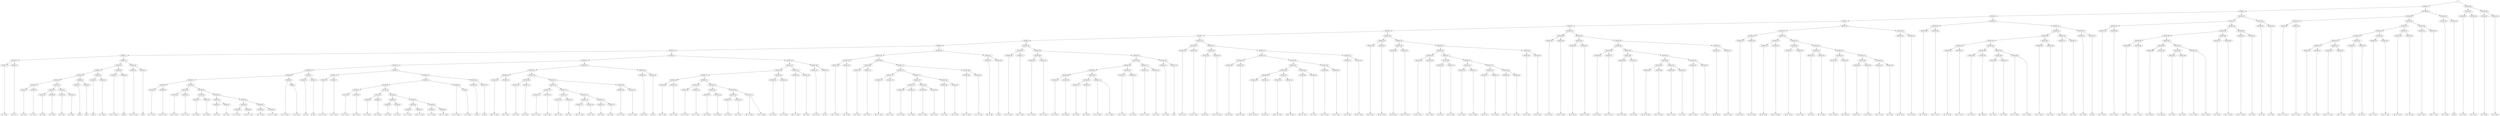 digraph sample{
"S" -> "C85289_1";
"C85289_1" -> "C85289_2";
"C85289_2" -> "C85289_3";
"C85289_3" -> "C85289_4";
"C85289_4" -> "C85289_5";
"C85289_5" -> "C85289_6";
"C85289_6" -> "C85289_7";
"C85289_7" -> "C85289_8";
"C85289_8" -> "C85289_9";
"C85289_9" -> "C85289_10";
"C85289_10" -> "C85289_11";
"C85289_11" -> "C85289_12";
"C85289_12" -> "C85289_13";
"C85289_13" -> "[F  G  A]_1";
"C85289_12" -> "C85289_14";
"C85289_14" -> "[D  E  F]_1";
"C85289_11" -> "C85289_15";
"C85289_15" -> "C85289_16";
"C85289_16" -> "C85289_17";
"C85289_17" -> "C85289_18";
"C85289_18" -> "C85289_19";
"C85289_19" -> "C85289_20";
"C85289_20" -> "C85289_21";
"C85289_21" -> "[D  E  F]_2";
"C85289_20" -> "C85289_22";
"C85289_22" -> "[F  G  A]_2";
"C85289_19" -> "C85289_23";
"C85289_23" -> "C85289_24";
"C85289_24" -> "C85289_25";
"C85289_25" -> "[D  E  F]_3";
"C85289_24" -> "C85289_26";
"C85289_26" -> "[F  G  A]_3";
"C85289_23" -> "C85289_27";
"C85289_27" -> "C85289_28";
"C85289_28" -> "[D  E  F]_4";
"C85289_27" -> "C85289_29";
"C85289_29" -> "[F  G  A]_4";
"C85289_18" -> "C85289_30";
"C85289_30" -> "C85289_31";
"C85289_31" -> "[rest]_1";
"C85289_30" -> "C85289_32";
"C85289_32" -> "[D]_1";
"C85289_17" -> "C85289_33";
"C85289_33" -> "C85289_34";
"C85289_34" -> "[rest]_2";
"C85289_33" -> "C85289_35";
"C85289_35" -> "[D  F  Ais]_1";
"C85289_16" -> "C85289_36";
"C85289_36" -> "C85289_37";
"C85289_37" -> "[D  E  G  Ais]_1";
"C85289_36" -> "C85289_38";
"C85289_38" -> "[rest]_3";
"C85289_15" -> "C85289_39";
"C85289_39" -> "C85289_40";
"C85289_40" -> "[Cis  E  G  A]_1";
"C85289_39" -> "C85289_41";
"C85289_41" -> "[A]_1";
"C85289_10" -> "C85289_42";
"C85289_42" -> "C85289_43";
"C85289_43" -> "C85289_44";
"C85289_44" -> "C85289_45";
"C85289_45" -> "C85289_46";
"C85289_46" -> "C85289_47";
"C85289_47" -> "C85289_48";
"C85289_48" -> "C85289_49";
"C85289_49" -> "[D  E  F  A]_1";
"C85289_48" -> "C85289_50";
"C85289_50" -> "[D  F  G  A]_1";
"C85289_47" -> "C85289_51";
"C85289_51" -> "C85289_52";
"C85289_52" -> "C85289_53";
"C85289_53" -> "[D  E  F  A]_2";
"C85289_52" -> "C85289_54";
"C85289_54" -> "[D  F  G  A]_2";
"C85289_51" -> "C85289_55";
"C85289_55" -> "C85289_56";
"C85289_56" -> "C85289_57";
"C85289_57" -> "[D  G  Ais]_1";
"C85289_56" -> "C85289_58";
"C85289_58" -> "[D  G  Ais]_2";
"C85289_55" -> "C85289_59";
"C85289_59" -> "C85289_60";
"C85289_60" -> "C85289_61";
"C85289_61" -> "[D  F  A]_1";
"C85289_60" -> "C85289_62";
"C85289_62" -> "[D  F  A]_2";
"C85289_59" -> "C85289_63";
"C85289_63" -> "C85289_64";
"C85289_64" -> "C85289_65";
"C85289_65" -> "[C  F  G  A]_1";
"C85289_64" -> "C85289_66";
"C85289_66" -> "[C  D  E  F  A]_1";
"C85289_63" -> "C85289_67";
"C85289_67" -> "C85289_68";
"C85289_68" -> "[C  F  G  A]_2";
"C85289_67" -> "C85289_69";
"C85289_69" -> "[C  D  E  F  A]_2";
"C85289_46" -> "C85289_70";
"C85289_70" -> "[C  E  G  Ais]_1";
"C85289_70" -> "C8868_1";
"C8868_1" -> "[C  E  Ais]_1";
"C85289_45" -> "C85289_71";
"C85289_71" -> "C85289_72";
"C85289_72" -> "[F  A]_1";
"C85289_71" -> "C85289_73";
"C85289_73" -> "[F  A]_2";
"C85289_44" -> "C85289_74";
"C85289_74" -> "C85289_75";
"C85289_75" -> "C85289_76";
"C85289_76" -> "[D  E  F  A]_3";
"C85289_75" -> "C85289_77";
"C85289_77" -> "[D  F  G  A]_3";
"C85289_74" -> "C85289_78";
"C85289_78" -> "C85289_79";
"C85289_79" -> "C85289_80";
"C85289_80" -> "C85289_81";
"C85289_81" -> "C85289_82";
"C85289_82" -> "[D  E  F  A]_4";
"C85289_81" -> "C85289_83";
"C85289_83" -> "[D  F  G  A]_4";
"C85289_80" -> "C85289_84";
"C85289_84" -> "C85289_85";
"C85289_85" -> "C85289_86";
"C85289_86" -> "[D  G  Ais]_3";
"C85289_85" -> "C85289_87";
"C85289_87" -> "[D  G  Ais]_4";
"C85289_84" -> "C85289_88";
"C85289_88" -> "C85289_89";
"C85289_89" -> "C85289_90";
"C85289_90" -> "[D  F  A]_3";
"C85289_89" -> "C85289_91";
"C85289_91" -> "[D  F  A]_4";
"C85289_88" -> "C85289_92";
"C85289_92" -> "C85289_93";
"C85289_93" -> "C85289_94";
"C85289_94" -> "[C  F  G  A]_3";
"C85289_93" -> "C85289_95";
"C85289_95" -> "[C  D  E  F  A]_3";
"C85289_92" -> "C85289_96";
"C85289_96" -> "C85289_97";
"C85289_97" -> "[C  F  G  A]_4";
"C85289_96" -> "C85289_98";
"C85289_98" -> "[C  D  E  F  A]_4";
"C85289_79" -> "C85289_99";
"C85289_99" -> "[C  E  G  Ais]_2";
"C85289_99" -> "C8868_2";
"C8868_2" -> "[C  E  Ais]_2";
"C85289_78" -> "C85289_100";
"C85289_100" -> "C85289_101";
"C85289_101" -> "[F  A]_3";
"C85289_100" -> "C85289_102";
"C85289_102" -> "[F  A]_4";
"C85289_43" -> "C85289_103";
"C85289_103" -> "C85289_104";
"C85289_104" -> "C85289_105";
"C85289_105" -> "C85289_106";
"C85289_106" -> "[Cis  E  G  A]_2";
"C85289_105" -> "C85289_107";
"C85289_107" -> "[Cis  E  A]_1";
"C85289_104" -> "C85289_108";
"C85289_108" -> "C85289_109";
"C85289_109" -> "C85289_110";
"C85289_110" -> "[D  F  A]_5";
"C85289_109" -> "C85289_111";
"C85289_111" -> "[D  F  A]_6";
"C85289_108" -> "C85289_112";
"C85289_112" -> "C85289_113";
"C85289_113" -> "C85289_114";
"C85289_114" -> "C85289_115";
"C85289_115" -> "[Cis  E  G  A]_3";
"C85289_114" -> "C85289_116";
"C85289_116" -> "[Cis  G  A]_1";
"C85289_113" -> "C85289_117";
"C85289_117" -> "C85289_118";
"C85289_118" -> "C85289_119";
"C85289_119" -> "[D  E  F  A]_5";
"C85289_118" -> "C85289_120";
"C85289_120" -> "[D  F  A]_7";
"C85289_117" -> "C85289_121";
"C85289_121" -> "C85289_122";
"C85289_122" -> "C85289_123";
"C85289_123" -> "[Cis  E  G  A]_4";
"C85289_122" -> "C85289_124";
"C85289_124" -> "[Cis  E  A]_2";
"C85289_121" -> "C85289_125";
"C85289_125" -> "C85289_126";
"C85289_126" -> "[D  F  A]_8";
"C85289_125" -> "C85289_127";
"C85289_127" -> "[D  F  A]_9";
"C85289_112" -> "C85289_128";
"C85289_128" -> "C85289_129";
"C85289_129" -> "[D  F  G  A]_5";
"C85289_128" -> "C85289_130";
"C85289_130" -> "[Cis  E  G  A]_5";
"C85289_103" -> "C85289_131";
"C85289_131" -> "C85289_132";
"C85289_132" -> "[Cis  E  A]_3";
"C85289_131" -> "C85289_133";
"C85289_133" -> "[E  A]_1";
"C85289_42" -> "C85289_134";
"C85289_134" -> "C85289_135";
"C85289_135" -> "C85289_136";
"C85289_136" -> "C85289_137";
"C85289_137" -> "C85289_138";
"C85289_138" -> "C85289_139";
"C85289_139" -> "[D  E  F  A]_6";
"C85289_138" -> "C85289_140";
"C85289_140" -> "[D  F  G  A]_6";
"C85289_137" -> "C85289_141";
"C85289_141" -> "C85289_142";
"C85289_142" -> "C85289_143";
"C85289_143" -> "[D  E  F  A]_7";
"C85289_142" -> "C85289_144";
"C85289_144" -> "[D  F  G  A]_7";
"C85289_141" -> "C85289_145";
"C85289_145" -> "C85289_146";
"C85289_146" -> "C85289_147";
"C85289_147" -> "[D  G  Ais]_5";
"C85289_146" -> "C85289_148";
"C85289_148" -> "[D  G  Ais]_6";
"C85289_145" -> "C85289_149";
"C85289_149" -> "C85289_150";
"C85289_150" -> "C85289_151";
"C85289_151" -> "[D  F  A]_10";
"C85289_150" -> "C85289_152";
"C85289_152" -> "[D  F  A]_11";
"C85289_149" -> "C85289_153";
"C85289_153" -> "[E  G  A  Ais]_1";
"C85289_153" -> "[E  F  G  Ais]_1";
"C85289_136" -> "C85289_154";
"C85289_154" -> "C85289_155";
"C85289_155" -> "[D  F  A]_12";
"C85289_154" -> "C85289_156";
"C85289_156" -> "[D  F  G  A]_8";
"C85289_135" -> "C85289_157";
"C85289_157" -> "C85289_158";
"C85289_158" -> "[Cis  E  G  A]_6";
"C85289_157" -> "C85289_159";
"C85289_159" -> "[E  G  A]_1";
"C85289_134" -> "C85289_160";
"C85289_160" -> "C85289_161";
"C85289_161" -> "[D  F  A]_13";
"C85289_160" -> "C85289_162";
"C85289_162" -> "[D  A]_1";
"C85289_9" -> "C85289_163";
"C85289_163" -> "C85289_164";
"C85289_164" -> "C85289_165";
"C85289_165" -> "C85289_166";
"C85289_166" -> "[Cis  E  G  A]_7";
"C85289_165" -> "C85289_167";
"C85289_167" -> "[Cis  E  A]_4";
"C85289_164" -> "C85289_168";
"C85289_168" -> "C85289_169";
"C85289_169" -> "C85289_170";
"C85289_170" -> "[D  F  A]_14";
"C85289_169" -> "C85289_171";
"C85289_171" -> "[D  F  A]_15";
"C85289_168" -> "C85289_172";
"C85289_172" -> "C85289_173";
"C85289_173" -> "C85289_174";
"C85289_174" -> "C85289_175";
"C85289_175" -> "[Cis  E  G  A]_8";
"C85289_174" -> "C85289_176";
"C85289_176" -> "[Cis  G  A]_2";
"C85289_173" -> "C85289_177";
"C85289_177" -> "C85289_178";
"C85289_178" -> "C85289_179";
"C85289_179" -> "C85289_180";
"C85289_180" -> "[D  E  F  A]_8";
"C85289_179" -> "C85289_181";
"C85289_181" -> "[D  F  A]_16";
"C85289_178" -> "C85289_182";
"C85289_182" -> "C85289_183";
"C85289_183" -> "[Cis  E  G  A]_9";
"C85289_182" -> "C85289_184";
"C85289_184" -> "[Cis  E  A]_5";
"C85289_177" -> "C85289_185";
"C85289_185" -> "C85289_186";
"C85289_186" -> "[D  F  A]_17";
"C85289_185" -> "C85289_187";
"C85289_187" -> "[D  F  A]_18";
"C85289_172" -> "C85289_188";
"C85289_188" -> "C85289_189";
"C85289_189" -> "[Cis  E  G  A]_10";
"C85289_188" -> "C85289_190";
"C85289_190" -> "[D  F  G  A]_9";
"C85289_163" -> "C85289_191";
"C85289_191" -> "C85289_192";
"C85289_192" -> "[Cis  E  A]_6";
"C85289_191" -> "C85289_193";
"C85289_193" -> "[E  A]_2";
"C85289_8" -> "C85289_194";
"C85289_194" -> "C85289_195";
"C85289_195" -> "C85289_196";
"C85289_196" -> "[D  F  G  A]_10";
"C85289_195" -> "C85289_197";
"C85289_197" -> "[D  E  F  A]_9";
"C85289_194" -> "C85289_198";
"C85289_198" -> "C85289_199";
"C85289_199" -> "C85289_200";
"C85289_200" -> "[D  E  F  A]_10";
"C85289_199" -> "C85289_201";
"C85289_201" -> "[D  F  G  A]_11";
"C85289_198" -> "C85289_202";
"C85289_202" -> "C85289_203";
"C85289_203" -> "C85289_204";
"C85289_204" -> "C85289_205";
"C85289_205" -> "C85289_206";
"C85289_206" -> "C85289_207";
"C85289_207" -> "[D  G  Ais]_7";
"C85289_206" -> "C85289_208";
"C85289_208" -> "[D  G  Ais]_8";
"C85289_205" -> "C85289_209";
"C85289_209" -> "C85289_210";
"C85289_210" -> "C85289_211";
"C85289_211" -> "[D  F  A]_19";
"C85289_210" -> "C85289_212";
"C85289_212" -> "[D  F  A]_20";
"C85289_209" -> "C85289_213";
"C85289_213" -> "[E  G  A  Ais]_2";
"C85289_213" -> "[E  F  G  Ais]_2";
"C85289_204" -> "C85289_214";
"C85289_214" -> "C85289_215";
"C85289_215" -> "[D  F  G  A]_12";
"C85289_214" -> "C85289_216";
"C85289_216" -> "[D  F  A]_21";
"C85289_203" -> "C85289_217";
"C85289_217" -> "C85289_218";
"C85289_218" -> "[Cis  E  G  A]_11";
"C85289_217" -> "C85289_219";
"C85289_219" -> "[E  G  A]_2";
"C85289_202" -> "C85289_220";
"C85289_220" -> "C85289_221";
"C85289_221" -> "[D  F  A]_22";
"C85289_220" -> "C85289_222";
"C85289_222" -> "[D]_2";
"C85289_7" -> "C85289_223";
"C85289_223" -> "C85289_224";
"C85289_224" -> "C85289_225";
"C85289_225" -> "[D  Fis  A]_1";
"C85289_224" -> "C85289_226";
"C85289_226" -> "[D  Fis  A  B]_1";
"C85289_223" -> "C85289_227";
"C85289_227" -> "C85289_228";
"C85289_228" -> "C85289_229";
"C85289_229" -> "[D  Fis  A]_2";
"C85289_228" -> "C85289_230";
"C85289_230" -> "[Cis  D  Fis  A]_1";
"C85289_227" -> "C85289_231";
"C85289_231" -> "C85289_232";
"C85289_232" -> "C85289_233";
"C85289_233" -> "C85289_234";
"C85289_234" -> "[D  Fis  A]_3";
"C85289_233" -> "C85289_235";
"C85289_235" -> "[D  E  Fis  A]_1";
"C85289_232" -> "C85289_236";
"C85289_236" -> "C85289_237";
"C85289_237" -> "C85289_238";
"C85289_238" -> "C85289_239";
"C85289_239" -> "C85289_240";
"C85289_240" -> "[D  Fis  Gis  B]_1";
"C85289_239" -> "C85289_241";
"C85289_241" -> "[D  Gis  B]_1";
"C85289_238" -> "C85289_242";
"C85289_242" -> "C85289_243";
"C85289_243" -> "[D  Fis  Gis  B]_2";
"C85289_242" -> "C85289_244";
"C85289_244" -> "[D  E  Gis  B]_1";
"C85289_237" -> "C85289_245";
"C85289_245" -> "C85289_246";
"C85289_246" -> "[Cis  D  G  A]_1";
"C85289_245" -> "C85289_247";
"C85289_247" -> "[D  G  A]_1";
"C85289_236" -> "C85289_248";
"C85289_248" -> "C85289_249";
"C85289_249" -> "[Cis  D  G  A]_2";
"C85289_248" -> "C85289_250";
"C85289_250" -> "[D  G  A  B]_1";
"C85289_231" -> "C85289_251";
"C85289_251" -> "C85289_252";
"C85289_252" -> "[D  Fis  A]_4";
"C85289_251" -> "C85289_253";
"C85289_253" -> "[D  Fis  A  B]_2";
"C85289_6" -> "C85289_254";
"C85289_254" -> "C85289_255";
"C85289_255" -> "C85289_256";
"C85289_256" -> "[D  Fis  A]_5";
"C85289_255" -> "C85289_257";
"C85289_257" -> "[D  Fis  A  B]_3";
"C85289_254" -> "C85289_258";
"C85289_258" -> "C85289_259";
"C85289_259" -> "C85289_260";
"C85289_260" -> "[D  Fis  A]_6";
"C85289_259" -> "C85289_261";
"C85289_261" -> "[Cis  D  Fis  A]_2";
"C85289_258" -> "C85289_262";
"C85289_262" -> "C85289_263";
"C85289_263" -> "C85289_264";
"C85289_264" -> "C85289_265";
"C85289_265" -> "[D  Fis  G  B]_1";
"C85289_264" -> "C85289_266";
"C85289_266" -> "[D  E  G  B]_1";
"C85289_263" -> "C85289_267";
"C85289_267" -> "C85289_268";
"C85289_268" -> "C85289_269";
"C85289_269" -> "[D  G  B]_1";
"C85289_268" -> "C85289_270";
"C85289_270" -> "[D  G  A  B]_2";
"C85289_267" -> "C85289_271";
"C85289_271" -> "C85289_272";
"C85289_272" -> "C85289_273";
"C85289_273" -> "[D  G  Ais]_9";
"C85289_272" -> "C85289_274";
"C85289_274" -> "[D  E  G  Ais]_2";
"C85289_271" -> "C85289_275";
"C85289_275" -> "C85289_276";
"C85289_276" -> "C85289_277";
"C85289_277" -> "[D  Fis  A]_7";
"C85289_276" -> "C85289_278";
"C85289_278" -> "[D  Fis  A]_8";
"C85289_275" -> "C85289_279";
"C85289_279" -> "C85289_280";
"C85289_280" -> "[D  E  G  A]_1";
"C85289_279" -> "C85289_281";
"C85289_281" -> "[D  G  A]_2";
"C85289_262" -> "C85289_282";
"C85289_282" -> "C85289_283";
"C85289_283" -> "[D  Fis  A]_9";
"C85289_282" -> "C85289_284";
"C85289_284" -> "[D  Fis  A]_10";
"C85289_5" -> "C85289_285";
"C85289_285" -> "C85289_286";
"C85289_286" -> "C85289_287";
"C85289_287" -> "[D  Fis  A]_11";
"C85289_286" -> "C85289_288";
"C85289_288" -> "[D  Fis  A  B]_4";
"C85289_285" -> "C85289_289";
"C85289_289" -> "C85289_290";
"C85289_290" -> "C85289_291";
"C85289_291" -> "[D  Fis  A]_12";
"C85289_290" -> "C85289_292";
"C85289_292" -> "[Cis  D  Fis  A]_3";
"C85289_289" -> "C85289_293";
"C85289_293" -> "C85289_294";
"C85289_294" -> "C85289_295";
"C85289_295" -> "C85289_296";
"C85289_296" -> "[D  Fis  A]_13";
"C85289_295" -> "C85289_297";
"C85289_297" -> "[D  E  Fis  A]_2";
"C85289_294" -> "C85289_298";
"C85289_298" -> "C85289_299";
"C85289_299" -> "C85289_300";
"C85289_300" -> "[D  Fis  Gis  B]_3";
"C85289_299" -> "C85289_301";
"C85289_301" -> "[D  Gis  B]_2";
"C85289_298" -> "C85289_302";
"C85289_302" -> "C85289_303";
"C85289_303" -> "C85289_304";
"C85289_304" -> "C85289_305";
"C85289_305" -> "[D  Fis  Gis  B]_4";
"C85289_304" -> "C85289_306";
"C85289_306" -> "[D  E  Gis  B]_2";
"C85289_303" -> "C85289_307";
"C85289_307" -> "C85289_308";
"C85289_308" -> "[Cis  D  G  A]_3";
"C85289_307" -> "C85289_309";
"C85289_309" -> "[D  G  A]_3";
"C85289_302" -> "C85289_310";
"C85289_310" -> "C85289_311";
"C85289_311" -> "[Cis  D  G  A]_4";
"C85289_310" -> "C85289_312";
"C85289_312" -> "[D  G  A  B]_3";
"C85289_293" -> "C85289_313";
"C85289_313" -> "C85289_314";
"C85289_314" -> "[D  Fis  A]_14";
"C85289_313" -> "C85289_315";
"C85289_315" -> "[D  Fis  A  B]_5";
"C85289_4" -> "C85289_316";
"C85289_316" -> "C85289_317";
"C85289_317" -> "C85289_318";
"C85289_318" -> "C85289_319";
"C85289_319" -> "[D  Fis  A]_15";
"C85289_318" -> "C85289_320";
"C85289_320" -> "[D  Fis  A  B]_6";
"C85289_317" -> "C85289_321";
"C85289_321" -> "C85289_322";
"C85289_322" -> "C85289_323";
"C85289_323" -> "[D  Fis  A]_16";
"C85289_322" -> "C85289_324";
"C85289_324" -> "[Cis  D  Fis  A]_4";
"C85289_321" -> "C85289_325";
"C85289_325" -> "C85289_326";
"C85289_326" -> "C85289_327";
"C85289_327" -> "[D  Fis  G  B]_2";
"C85289_326" -> "C85289_328";
"C85289_328" -> "[D  E  G  B]_2";
"C85289_325" -> "C85289_329";
"C85289_329" -> "C85289_330";
"C85289_330" -> "C85289_331";
"C85289_331" -> "[D  G  B]_2";
"C85289_330" -> "C85289_332";
"C85289_332" -> "[D  G  A  B]_4";
"C85289_329" -> "C85289_333";
"C85289_333" -> "C85289_334";
"C85289_334" -> "C85289_335";
"C85289_335" -> "[D  E  G  Ais]_3";
"C85289_334" -> "C85289_336";
"C85289_336" -> "[D  G  Ais]_10";
"C85289_333" -> "C85289_337";
"C85289_337" -> "C85289_338";
"C85289_338" -> "C85289_339";
"C85289_339" -> "[D  Fis  A]_17";
"C85289_338" -> "C85289_340";
"C85289_340" -> "[D  Fis  A]_18";
"C85289_337" -> "C85289_341";
"C85289_341" -> "C85289_342";
"C85289_342" -> "[D  E  G  A]_2";
"C85289_341" -> "C85289_343";
"C85289_343" -> "[D  G  A]_4";
"C85289_316" -> "C85289_344";
"C85289_344" -> "C85289_345";
"C85289_345" -> "[D  Fis  A]_19";
"C85289_344" -> "C85289_346";
"C85289_346" -> "[D  Fis  A]_20";
"C85289_3" -> "C85289_347";
"C85289_347" -> "C85289_348";
"C85289_348" -> "C85289_349";
"C85289_349" -> "[D  F  G  A]_13";
"C85289_348" -> "C85289_350";
"C85289_350" -> "[D  E  F  A]_11";
"C85289_347" -> "C85289_351";
"C85289_351" -> "C85289_352";
"C85289_352" -> "C85289_353";
"C85289_353" -> "C85289_354";
"C85289_354" -> "C85289_355";
"C85289_355" -> "C85289_356";
"C85289_356" -> "[D  F  G  A]_14";
"C85289_355" -> "C85289_357";
"C85289_357" -> "[D  E  F  A]_12";
"C85289_354" -> "C85289_358";
"C85289_358" -> "C85289_359";
"C85289_359" -> "C85289_360";
"C85289_360" -> "[D  G  Ais]_11";
"C85289_359" -> "C85289_361";
"C85289_361" -> "[D  G  Ais]_12";
"C85289_358" -> "C85289_362";
"C85289_362" -> "C85289_363";
"C85289_363" -> "C85289_364";
"C85289_364" -> "[D  F  A]_23";
"C85289_363" -> "C85289_365";
"C85289_365" -> "[D  F  A]_24";
"C85289_362" -> "C85289_366";
"C85289_366" -> "[E  G  A  Ais]_3";
"C85289_366" -> "[E  F  G  Ais]_3";
"C85289_353" -> "C85289_367";
"C85289_367" -> "C85289_368";
"C85289_368" -> "[D  F  G  A]_15";
"C85289_367" -> "C85289_369";
"C85289_369" -> "[D  F  A]_25";
"C85289_352" -> "C85289_370";
"C85289_370" -> "C85289_371";
"C85289_371" -> "[Cis  E  G  A]_12";
"C85289_370" -> "C85289_372";
"C85289_372" -> "[E  G  A]_3";
"C85289_351" -> "C85289_373";
"C85289_373" -> "C85289_374";
"C85289_374" -> "[D  F  A]_26";
"C85289_373" -> "C85289_375";
"C85289_375" -> "[D  A]_2";
"C85289_2" -> "C85289_376";
"C85289_376" -> "C85289_377";
"C85289_377" -> "C85289_378";
"C85289_378" -> "C85289_379";
"C85289_379" -> "[D  E  F  A]_13";
"C85289_378" -> "C85289_380";
"C85289_380" -> "[D  F  G  A]_16";
"C85289_377" -> "C85289_381";
"C85289_381" -> "C85289_382";
"C85289_382" -> "C85289_383";
"C85289_383" -> "C85289_384";
"C85289_384" -> "C85289_385";
"C85289_385" -> "[D  E  F  A]_14";
"C85289_384" -> "C85289_386";
"C85289_386" -> "[D  F  G  A]_17";
"C85289_383" -> "C85289_387";
"C85289_387" -> "C85289_388";
"C85289_388" -> "C85289_389";
"C85289_389" -> "[D  G  Ais]_13";
"C85289_388" -> "C85289_390";
"C85289_390" -> "[D  G  Ais]_14";
"C85289_387" -> "C85289_391";
"C85289_391" -> "C85289_392";
"C85289_392" -> "C85289_393";
"C85289_393" -> "[D  F  A]_27";
"C85289_392" -> "C85289_394";
"C85289_394" -> "[D  F  A]_28";
"C85289_391" -> "C85289_395";
"C85289_395" -> "[E  G  A  Ais]_4";
"C85289_395" -> "[E  F  G  Ais]_4";
"C85289_382" -> "C85289_396";
"C85289_396" -> "C85289_397";
"C85289_397" -> "[D  F  A]_29";
"C85289_396" -> "C85289_398";
"C85289_398" -> "[D  F  G  A]_18";
"C85289_381" -> "C85289_399";
"C85289_399" -> "C85289_400";
"C85289_400" -> "[Cis  E  G  A]_13";
"C85289_399" -> "C85289_401";
"C85289_401" -> "[E  G  A]_4";
"C85289_376" -> "C85289_402";
"C85289_402" -> "C85289_403";
"C85289_403" -> "[D  E  F]_5";
"C85289_402" -> "C85289_404";
"C85289_404" -> "[F  G  A]_5";
"C85289_1" -> "C85289_405";
"C85289_405" -> "C85289_406";
"C85289_406" -> "C85289_407";
"C85289_407" -> "C85289_408";
"C85289_408" -> "[Cis  E  F  G  A]_1";
"C85289_407" -> "C85289_409";
"C85289_409" -> "[Cis  F  G  A]_1";
"C85289_406" -> "C85289_410";
"C85289_410" -> "C85289_411";
"C85289_411" -> "C85289_412";
"C85289_412" -> "C85289_413";
"C85289_413" -> "C85289_414";
"C85289_414" -> "C85289_415";
"C85289_415" -> "C85289_416";
"C85289_416" -> "[D  E  F]_6";
"C85289_415" -> "C85289_417";
"C85289_417" -> "[F  G  A]_6";
"C85289_414" -> "C85289_418";
"C85289_418" -> "C85289_419";
"C85289_419" -> "[Cis  E  F  G  A]_2";
"C85289_418" -> "C85289_420";
"C85289_420" -> "[Cis  F  G  A]_2";
"C85289_413" -> "C85289_421";
"C85289_421" -> "C85289_422";
"C85289_422" -> "[D  E  F]_7";
"C85289_421" -> "C85289_423";
"C85289_423" -> "[F  Gis  A]_1";
"C85289_412" -> "C85289_424";
"C85289_424" -> "C85289_425";
"C85289_425" -> "[D  E  F  A]_15";
"C85289_424" -> "C85289_426";
"C85289_426" -> "[Cis  D  F  A]_1";
"C85289_411" -> "C85289_427";
"C85289_427" -> "C85289_428";
"C85289_428" -> "[D  E  F  A]_16";
"C85289_427" -> "C85289_429";
"C85289_429" -> "[D  F  Gis  A]_1";
"C85289_410" -> "C85289_430";
"C85289_430" -> "C85289_431";
"C85289_431" -> "[D  E  F  A]_17";
"C85289_430" -> "C85289_432";
"C85289_432" -> "[Cis  D  F  A]_2";
"C85289_405" -> "C85289_433";
"C85289_433" -> "C85289_434";
"C85289_434" -> "[D  F  A]_30";
"C85289_433" -> "C85289_435";
"C85289_435" -> "[rest]_4";
"S" -> "C85289_436";
"C85289_436" -> "C85289_437";
"C85289_437" -> "C85289_438";
"C85289_438" -> "[D  F  A]_31";
"C85289_437" -> "C85289_439";
"C85289_439" -> "[D  F  A]_32";
"C85289_436" -> "C85289_440";
"C85289_440" -> "C85289_441";
"C85289_441" -> "[D  F  A]_33";
"C85289_440" -> "C85289_442";
"C85289_442" -> "[D  F  A]_34";

{rank = min; "S";}
{rank = same; "C85289_1"; "C85289_436";}
{rank = same; "C85289_2"; "C85289_405"; "C85289_437"; "C85289_440";}
{rank = same; "C85289_3"; "C85289_376"; "C85289_406"; "C85289_433"; "C85289_438"; "C85289_439"; "C85289_441"; "C85289_442";}
{rank = same; "C85289_4"; "C85289_347"; "C85289_377"; "C85289_402"; "C85289_407"; "C85289_410"; "C85289_434"; "C85289_435";}
{rank = same; "C85289_5"; "C85289_316"; "C85289_348"; "C85289_351"; "C85289_378"; "C85289_381"; "C85289_403"; "C85289_404"; "C85289_408"; "C85289_409"; "C85289_411"; "C85289_430";}
{rank = same; "C85289_6"; "C85289_285"; "C85289_317"; "C85289_344"; "C85289_349"; "C85289_350"; "C85289_352"; "C85289_373"; "C85289_379"; "C85289_380"; "C85289_382"; "C85289_399"; "C85289_412"; "C85289_427"; "C85289_431"; "C85289_432";}
{rank = same; "C85289_7"; "C85289_254"; "C85289_286"; "C85289_289"; "C85289_318"; "C85289_321"; "C85289_345"; "C85289_346"; "C85289_353"; "C85289_370"; "C85289_374"; "C85289_375"; "C85289_383"; "C85289_396"; "C85289_400"; "C85289_401"; "C85289_413"; "C85289_424"; "C85289_428"; "C85289_429";}
{rank = same; "C85289_8"; "C85289_223"; "C85289_255"; "C85289_258"; "C85289_287"; "C85289_288"; "C85289_290"; "C85289_293"; "C85289_319"; "C85289_320"; "C85289_322"; "C85289_325"; "C85289_354"; "C85289_367"; "C85289_371"; "C85289_372"; "C85289_384"; "C85289_387"; "C85289_397"; "C85289_398"; "C85289_414"; "C85289_421"; "C85289_425"; "C85289_426";}
{rank = same; "C85289_9"; "C85289_194"; "C85289_224"; "C85289_227"; "C85289_256"; "C85289_257"; "C85289_259"; "C85289_262"; "C85289_291"; "C85289_292"; "C85289_294"; "C85289_313"; "C85289_323"; "C85289_324"; "C85289_326"; "C85289_329"; "C85289_355"; "C85289_358"; "C85289_368"; "C85289_369"; "C85289_385"; "C85289_386"; "C85289_388"; "C85289_391"; "C85289_415"; "C85289_418"; "C85289_422"; "C85289_423";}
{rank = same; "C85289_10"; "C85289_163"; "C85289_195"; "C85289_198"; "C85289_225"; "C85289_226"; "C85289_228"; "C85289_231"; "C85289_260"; "C85289_261"; "C85289_263"; "C85289_282"; "C85289_295"; "C85289_298"; "C85289_314"; "C85289_315"; "C85289_327"; "C85289_328"; "C85289_330"; "C85289_333"; "C85289_356"; "C85289_357"; "C85289_359"; "C85289_362"; "C85289_389"; "C85289_390"; "C85289_392"; "C85289_395"; "C85289_416"; "C85289_417"; "C85289_419"; "C85289_420";}
{rank = same; "C85289_11"; "C85289_42"; "C85289_164"; "C85289_191"; "C85289_196"; "C85289_197"; "C85289_199"; "C85289_202"; "C85289_229"; "C85289_230"; "C85289_232"; "C85289_251"; "C85289_264"; "C85289_267"; "C85289_283"; "C85289_284"; "C85289_296"; "C85289_297"; "C85289_299"; "C85289_302"; "C85289_331"; "C85289_332"; "C85289_334"; "C85289_337"; "C85289_360"; "C85289_361"; "C85289_363"; "C85289_366"; "C85289_393"; "C85289_394";}
{rank = same; "C85289_12"; "C85289_15"; "C85289_43"; "C85289_134"; "C85289_165"; "C85289_168"; "C85289_192"; "C85289_193"; "C85289_200"; "C85289_201"; "C85289_203"; "C85289_220"; "C85289_233"; "C85289_236"; "C85289_252"; "C85289_253"; "C85289_265"; "C85289_266"; "C85289_268"; "C85289_271"; "C85289_300"; "C85289_301"; "C85289_303"; "C85289_310"; "C85289_335"; "C85289_336"; "C85289_338"; "C85289_341"; "C85289_364"; "C85289_365";}
{rank = same; "C85289_13"; "C85289_14"; "C85289_16"; "C85289_39"; "C85289_44"; "C85289_103"; "C85289_135"; "C85289_160"; "C85289_166"; "C85289_167"; "C85289_169"; "C85289_172"; "C85289_204"; "C85289_217"; "C85289_221"; "C85289_222"; "C85289_234"; "C85289_235"; "C85289_237"; "C85289_248"; "C85289_269"; "C85289_270"; "C85289_272"; "C85289_275"; "C85289_304"; "C85289_307"; "C85289_311"; "C85289_312"; "C85289_339"; "C85289_340"; "C85289_342"; "C85289_343";}
{rank = same; "C85289_17"; "C85289_36"; "C85289_40"; "C85289_41"; "C85289_45"; "C85289_74"; "C85289_104"; "C85289_131"; "C85289_136"; "C85289_157"; "C85289_161"; "C85289_162"; "C85289_170"; "C85289_171"; "C85289_173"; "C85289_188"; "C85289_205"; "C85289_214"; "C85289_218"; "C85289_219"; "C85289_238"; "C85289_245"; "C85289_249"; "C85289_250"; "C85289_273"; "C85289_274"; "C85289_276"; "C85289_279"; "C85289_305"; "C85289_306"; "C85289_308"; "C85289_309";}
{rank = same; "C85289_18"; "C85289_33"; "C85289_37"; "C85289_38"; "C85289_46"; "C85289_71"; "C85289_75"; "C85289_78"; "C85289_105"; "C85289_108"; "C85289_132"; "C85289_133"; "C85289_137"; "C85289_154"; "C85289_158"; "C85289_159"; "C85289_174"; "C85289_177"; "C85289_189"; "C85289_190"; "C85289_206"; "C85289_209"; "C85289_215"; "C85289_216"; "C85289_239"; "C85289_242"; "C85289_246"; "C85289_247"; "C85289_277"; "C85289_278"; "C85289_280"; "C85289_281";}
{rank = same; "C85289_19"; "C85289_30"; "C85289_34"; "C85289_35"; "C85289_47"; "C85289_70"; "C85289_72"; "C85289_73"; "C85289_76"; "C85289_77"; "C85289_79"; "C85289_100"; "C85289_106"; "C85289_107"; "C85289_109"; "C85289_112"; "C85289_138"; "C85289_141"; "C85289_155"; "C85289_156"; "C85289_175"; "C85289_176"; "C85289_178"; "C85289_185"; "C85289_207"; "C85289_208"; "C85289_210"; "C85289_213"; "C85289_240"; "C85289_241"; "C85289_243"; "C85289_244";}
{rank = same; "C85289_20"; "C85289_23"; "C85289_31"; "C85289_32"; "C85289_48"; "C85289_51"; "C8868_1"; "C85289_80"; "C85289_99"; "C85289_101"; "C85289_102"; "C85289_110"; "C85289_111"; "C85289_113"; "C85289_128"; "C85289_139"; "C85289_140"; "C85289_142"; "C85289_145"; "C85289_179"; "C85289_182"; "C85289_186"; "C85289_187"; "C85289_211"; "C85289_212";}
{rank = same; "C85289_21"; "C85289_22"; "C85289_24"; "C85289_27"; "C85289_49"; "C85289_50"; "C85289_52"; "C85289_55"; "C85289_81"; "C85289_84"; "C8868_2"; "C85289_114"; "C85289_117"; "C85289_129"; "C85289_130"; "C85289_143"; "C85289_144"; "C85289_146"; "C85289_149"; "C85289_180"; "C85289_181"; "C85289_183"; "C85289_184";}
{rank = same; "C85289_25"; "C85289_26"; "C85289_28"; "C85289_29"; "C85289_53"; "C85289_54"; "C85289_56"; "C85289_59"; "C85289_82"; "C85289_83"; "C85289_85"; "C85289_88"; "C85289_115"; "C85289_116"; "C85289_118"; "C85289_121"; "C85289_147"; "C85289_148"; "C85289_150"; "C85289_153";}
{rank = same; "C85289_57"; "C85289_58"; "C85289_60"; "C85289_63"; "C85289_86"; "C85289_87"; "C85289_89"; "C85289_92"; "C85289_119"; "C85289_120"; "C85289_122"; "C85289_125"; "C85289_151"; "C85289_152";}
{rank = same; "C85289_61"; "C85289_62"; "C85289_64"; "C85289_67"; "C85289_90"; "C85289_91"; "C85289_93"; "C85289_96"; "C85289_123"; "C85289_124"; "C85289_126"; "C85289_127";}
{rank = same; "C85289_65"; "C85289_66"; "C85289_68"; "C85289_69"; "C85289_94"; "C85289_95"; "C85289_97"; "C85289_98";}
{rank = same; "[A]_1"; "[C  D  E  F  A]_1"; "[C  D  E  F  A]_2"; "[C  D  E  F  A]_3"; "[C  D  E  F  A]_4"; "[C  E  Ais]_1"; "[C  E  Ais]_2"; "[C  E  G  Ais]_1"; "[C  E  G  Ais]_2"; "[C  F  G  A]_1"; "[C  F  G  A]_2"; "[C  F  G  A]_3"; "[C  F  G  A]_4"; "[Cis  D  F  A]_1"; "[Cis  D  F  A]_2"; "[Cis  D  Fis  A]_1"; "[Cis  D  Fis  A]_2"; "[Cis  D  Fis  A]_3"; "[Cis  D  Fis  A]_4"; "[Cis  D  G  A]_1"; "[Cis  D  G  A]_2"; "[Cis  D  G  A]_3"; "[Cis  D  G  A]_4"; "[Cis  E  A]_1"; "[Cis  E  A]_2"; "[Cis  E  A]_3"; "[Cis  E  A]_4"; "[Cis  E  A]_5"; "[Cis  E  A]_6"; "[Cis  E  F  G  A]_1"; "[Cis  E  F  G  A]_2"; "[Cis  E  G  A]_1"; "[Cis  E  G  A]_2"; "[Cis  E  G  A]_3"; "[Cis  E  G  A]_4"; "[Cis  E  G  A]_5"; "[Cis  E  G  A]_6"; "[Cis  E  G  A]_7"; "[Cis  E  G  A]_8"; "[Cis  E  G  A]_9"; "[Cis  E  G  A]_10"; "[Cis  E  G  A]_11"; "[Cis  E  G  A]_12"; "[Cis  E  G  A]_13"; "[Cis  F  G  A]_1"; "[Cis  F  G  A]_2"; "[Cis  G  A]_1"; "[Cis  G  A]_2"; "[D  A]_1"; "[D  A]_2"; "[D  E  F  A]_1"; "[D  E  F  A]_2"; "[D  E  F  A]_3"; "[D  E  F  A]_4"; "[D  E  F  A]_5"; "[D  E  F  A]_6"; "[D  E  F  A]_7"; "[D  E  F  A]_8"; "[D  E  F  A]_9"; "[D  E  F  A]_10"; "[D  E  F  A]_11"; "[D  E  F  A]_12"; "[D  E  F  A]_13"; "[D  E  F  A]_14"; "[D  E  F  A]_15"; "[D  E  F  A]_16"; "[D  E  F  A]_17"; "[D  E  F]_1"; "[D  E  F]_2"; "[D  E  F]_3"; "[D  E  F]_4"; "[D  E  F]_5"; "[D  E  F]_6"; "[D  E  F]_7"; "[D  E  Fis  A]_1"; "[D  E  Fis  A]_2"; "[D  E  G  A]_1"; "[D  E  G  A]_2"; "[D  E  G  Ais]_1"; "[D  E  G  Ais]_2"; "[D  E  G  Ais]_3"; "[D  E  G  B]_1"; "[D  E  G  B]_2"; "[D  E  Gis  B]_1"; "[D  E  Gis  B]_2"; "[D  F  A]_1"; "[D  F  A]_2"; "[D  F  A]_3"; "[D  F  A]_4"; "[D  F  A]_5"; "[D  F  A]_6"; "[D  F  A]_7"; "[D  F  A]_8"; "[D  F  A]_9"; "[D  F  A]_10"; "[D  F  A]_11"; "[D  F  A]_12"; "[D  F  A]_13"; "[D  F  A]_14"; "[D  F  A]_15"; "[D  F  A]_16"; "[D  F  A]_17"; "[D  F  A]_18"; "[D  F  A]_19"; "[D  F  A]_20"; "[D  F  A]_21"; "[D  F  A]_22"; "[D  F  A]_23"; "[D  F  A]_24"; "[D  F  A]_25"; "[D  F  A]_26"; "[D  F  A]_27"; "[D  F  A]_28"; "[D  F  A]_29"; "[D  F  A]_30"; "[D  F  A]_31"; "[D  F  A]_32"; "[D  F  A]_33"; "[D  F  A]_34"; "[D  F  Ais]_1"; "[D  F  G  A]_1"; "[D  F  G  A]_2"; "[D  F  G  A]_3"; "[D  F  G  A]_4"; "[D  F  G  A]_5"; "[D  F  G  A]_6"; "[D  F  G  A]_7"; "[D  F  G  A]_8"; "[D  F  G  A]_9"; "[D  F  G  A]_10"; "[D  F  G  A]_11"; "[D  F  G  A]_12"; "[D  F  G  A]_13"; "[D  F  G  A]_14"; "[D  F  G  A]_15"; "[D  F  G  A]_16"; "[D  F  G  A]_17"; "[D  F  G  A]_18"; "[D  F  Gis  A]_1"; "[D  Fis  A  B]_1"; "[D  Fis  A  B]_2"; "[D  Fis  A  B]_3"; "[D  Fis  A  B]_4"; "[D  Fis  A  B]_5"; "[D  Fis  A  B]_6"; "[D  Fis  A]_1"; "[D  Fis  A]_2"; "[D  Fis  A]_3"; "[D  Fis  A]_4"; "[D  Fis  A]_5"; "[D  Fis  A]_6"; "[D  Fis  A]_7"; "[D  Fis  A]_8"; "[D  Fis  A]_9"; "[D  Fis  A]_10"; "[D  Fis  A]_11"; "[D  Fis  A]_12"; "[D  Fis  A]_13"; "[D  Fis  A]_14"; "[D  Fis  A]_15"; "[D  Fis  A]_16"; "[D  Fis  A]_17"; "[D  Fis  A]_18"; "[D  Fis  A]_19"; "[D  Fis  A]_20"; "[D  Fis  G  B]_1"; "[D  Fis  G  B]_2"; "[D  Fis  Gis  B]_1"; "[D  Fis  Gis  B]_2"; "[D  Fis  Gis  B]_3"; "[D  Fis  Gis  B]_4"; "[D  G  A  B]_1"; "[D  G  A  B]_2"; "[D  G  A  B]_3"; "[D  G  A  B]_4"; "[D  G  A]_1"; "[D  G  A]_2"; "[D  G  A]_3"; "[D  G  A]_4"; "[D  G  Ais]_1"; "[D  G  Ais]_2"; "[D  G  Ais]_3"; "[D  G  Ais]_4"; "[D  G  Ais]_5"; "[D  G  Ais]_6"; "[D  G  Ais]_7"; "[D  G  Ais]_8"; "[D  G  Ais]_9"; "[D  G  Ais]_10"; "[D  G  Ais]_11"; "[D  G  Ais]_12"; "[D  G  Ais]_13"; "[D  G  Ais]_14"; "[D  G  B]_1"; "[D  G  B]_2"; "[D  Gis  B]_1"; "[D  Gis  B]_2"; "[D]_1"; "[D]_2"; "[E  A]_1"; "[E  A]_2"; "[E  F  G  Ais]_1"; "[E  F  G  Ais]_2"; "[E  F  G  Ais]_3"; "[E  F  G  Ais]_4"; "[E  G  A  Ais]_1"; "[E  G  A  Ais]_2"; "[E  G  A  Ais]_3"; "[E  G  A  Ais]_4"; "[E  G  A]_1"; "[E  G  A]_2"; "[E  G  A]_3"; "[E  G  A]_4"; "[F  A]_1"; "[F  A]_2"; "[F  A]_3"; "[F  A]_4"; "[F  G  A]_1"; "[F  G  A]_2"; "[F  G  A]_3"; "[F  G  A]_4"; "[F  G  A]_5"; "[F  G  A]_6"; "[F  Gis  A]_1"; "[rest]_1"; "[rest]_2"; "[rest]_3"; "[rest]_4";}
}